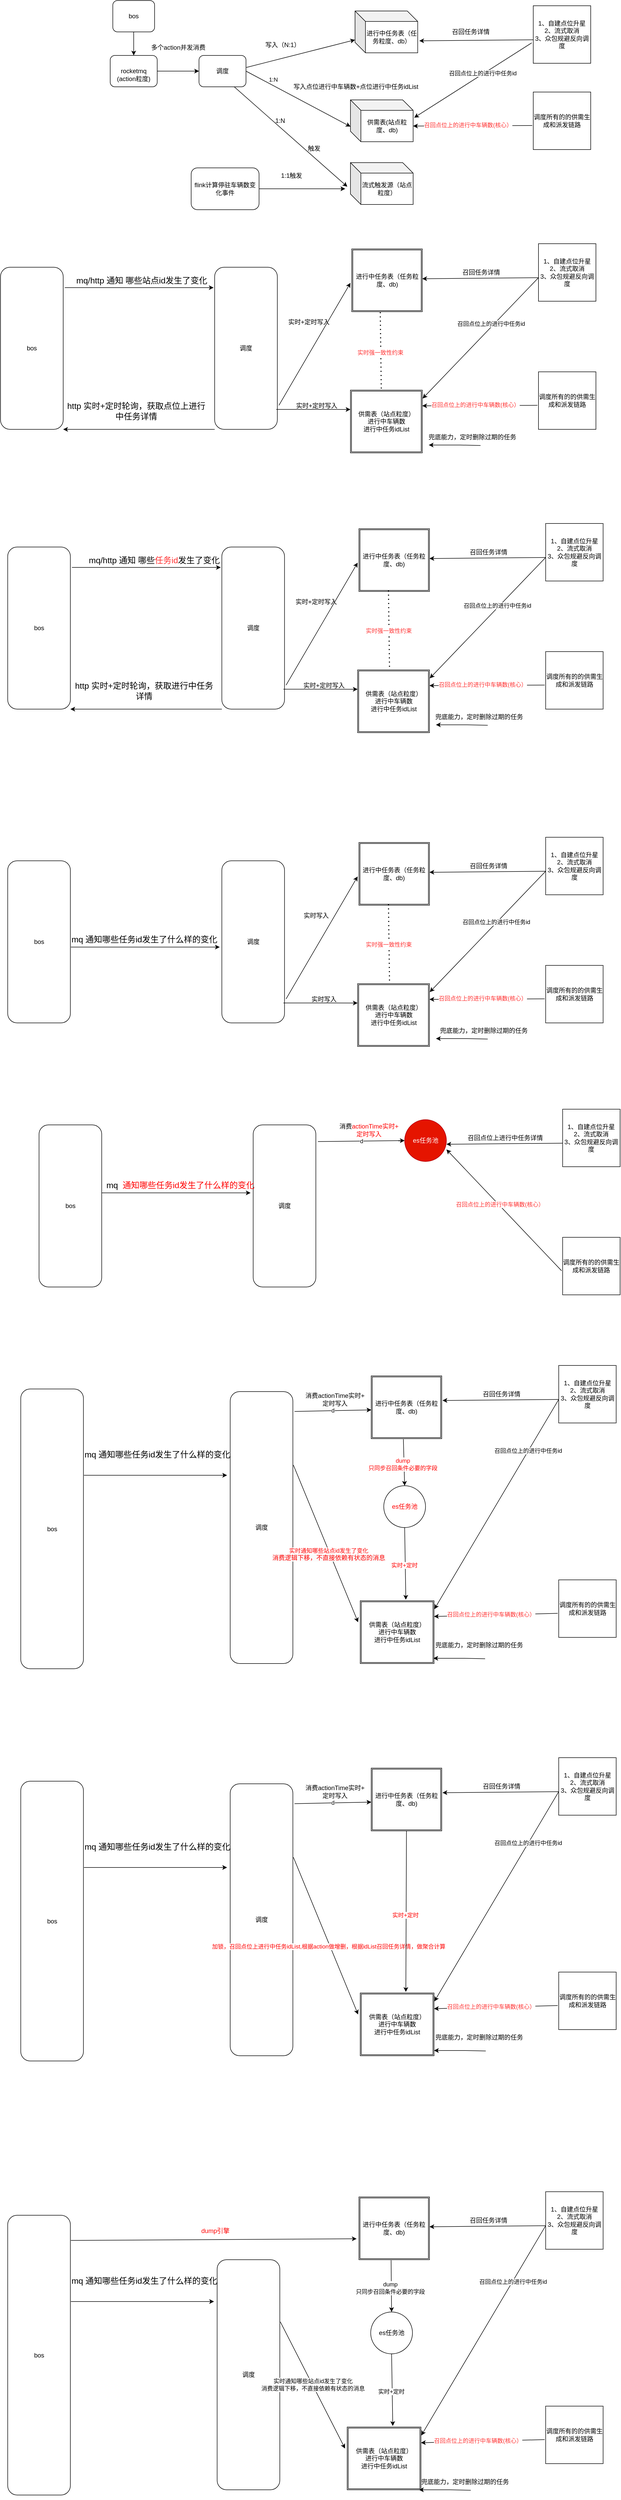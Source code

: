 <mxfile version="22.1.5" type="github">
  <diagram name="Page-1" id="kT9_dr_BF-10qV57XZLN">
    <mxGraphModel dx="2074" dy="1150" grid="1" gridSize="10" guides="1" tooltips="1" connect="1" arrows="1" fold="1" page="1" pageScale="1" pageWidth="850" pageHeight="1100" math="0" shadow="0">
      <root>
        <mxCell id="0" />
        <mxCell id="1" parent="0" />
        <mxCell id="4MUZql2UYZA6WcCp4JFE-1" value="bos" style="rounded=1;whiteSpace=wrap;html=1;" parent="1" vertex="1">
          <mxGeometry x="245" width="80" height="60" as="geometry" />
        </mxCell>
        <mxCell id="4MUZql2UYZA6WcCp4JFE-3" value="&lt;br&gt;rocketmq&lt;br&gt;(action粒度)" style="rounded=1;whiteSpace=wrap;html=1;" parent="1" vertex="1">
          <mxGeometry x="240" y="105" width="90" height="60" as="geometry" />
        </mxCell>
        <mxCell id="4MUZql2UYZA6WcCp4JFE-4" value="调度" style="rounded=1;whiteSpace=wrap;html=1;" parent="1" vertex="1">
          <mxGeometry x="410" y="105" width="90" height="60" as="geometry" />
        </mxCell>
        <mxCell id="4MUZql2UYZA6WcCp4JFE-6" value="进行中任务表（任务粒度、db）" style="shape=cube;whiteSpace=wrap;html=1;boundedLbl=1;backgroundOutline=1;darkOpacity=0.05;darkOpacity2=0.1;" parent="1" vertex="1">
          <mxGeometry x="708.75" y="20" width="120" height="80" as="geometry" />
        </mxCell>
        <mxCell id="4MUZql2UYZA6WcCp4JFE-7" value="供需表(站点粒度、db)" style="shape=cube;whiteSpace=wrap;html=1;boundedLbl=1;backgroundOutline=1;darkOpacity=0.05;darkOpacity2=0.1;" parent="1" vertex="1">
          <mxGeometry x="700" y="190" width="120" height="80" as="geometry" />
        </mxCell>
        <mxCell id="4MUZql2UYZA6WcCp4JFE-9" value="" style="endArrow=classic;html=1;rounded=0;exitX=1.008;exitY=0.383;exitDx=0;exitDy=0;exitPerimeter=0;" parent="1" source="4MUZql2UYZA6WcCp4JFE-4" target="4MUZql2UYZA6WcCp4JFE-6" edge="1">
          <mxGeometry width="50" height="50" relative="1" as="geometry">
            <mxPoint x="490" y="340" as="sourcePoint" />
            <mxPoint x="540" y="290" as="targetPoint" />
          </mxGeometry>
        </mxCell>
        <mxCell id="4MUZql2UYZA6WcCp4JFE-10" value="" style="endArrow=classic;html=1;rounded=0;exitX=1;exitY=0.5;exitDx=0;exitDy=0;entryX=0;entryY=0.638;entryDx=0;entryDy=0;entryPerimeter=0;" parent="1" source="4MUZql2UYZA6WcCp4JFE-4" target="4MUZql2UYZA6WcCp4JFE-7" edge="1">
          <mxGeometry width="50" height="50" relative="1" as="geometry">
            <mxPoint x="490" y="340" as="sourcePoint" />
            <mxPoint x="540" y="290" as="targetPoint" />
          </mxGeometry>
        </mxCell>
        <mxCell id="4MUZql2UYZA6WcCp4JFE-25" value="1:N" style="edgeLabel;html=1;align=center;verticalAlign=middle;resizable=0;points=[];" parent="4MUZql2UYZA6WcCp4JFE-10" vertex="1" connectable="0">
          <mxGeometry x="-0.644" y="4" relative="1" as="geometry">
            <mxPoint x="14" as="offset" />
          </mxGeometry>
        </mxCell>
        <mxCell id="4MUZql2UYZA6WcCp4JFE-11" value="写入（N:1）" style="text;html=1;align=center;verticalAlign=middle;resizable=0;points=[];autosize=1;strokeColor=none;fillColor=none;" parent="1" vertex="1">
          <mxGeometry x="525" y="70" width="90" height="30" as="geometry" />
        </mxCell>
        <mxCell id="4MUZql2UYZA6WcCp4JFE-12" value="写入点位进行中车辆数+点位进行中任务idList" style="text;html=1;align=center;verticalAlign=middle;resizable=0;points=[];autosize=1;strokeColor=none;fillColor=none;" parent="1" vertex="1">
          <mxGeometry x="580" y="150" width="260" height="30" as="geometry" />
        </mxCell>
        <mxCell id="4MUZql2UYZA6WcCp4JFE-14" value="" style="endArrow=classic;html=1;rounded=0;exitX=1;exitY=0.5;exitDx=0;exitDy=0;entryX=0;entryY=0.5;entryDx=0;entryDy=0;" parent="1" source="4MUZql2UYZA6WcCp4JFE-3" target="4MUZql2UYZA6WcCp4JFE-4" edge="1">
          <mxGeometry width="50" height="50" relative="1" as="geometry">
            <mxPoint x="340" y="130" as="sourcePoint" />
            <mxPoint x="290" y="130" as="targetPoint" />
          </mxGeometry>
        </mxCell>
        <mxCell id="4MUZql2UYZA6WcCp4JFE-18" value="流式触发源（站点粒度）" style="shape=cube;whiteSpace=wrap;html=1;boundedLbl=1;backgroundOutline=1;darkOpacity=0.05;darkOpacity2=0.1;" parent="1" vertex="1">
          <mxGeometry x="700" y="310" width="120" height="80" as="geometry" />
        </mxCell>
        <mxCell id="4MUZql2UYZA6WcCp4JFE-19" value="" style="endArrow=classic;html=1;rounded=0;entryX=-0.05;entryY=0.575;entryDx=0;entryDy=0;entryPerimeter=0;exitX=0.75;exitY=1;exitDx=0;exitDy=0;" parent="1" source="4MUZql2UYZA6WcCp4JFE-4" target="4MUZql2UYZA6WcCp4JFE-18" edge="1">
          <mxGeometry width="50" height="50" relative="1" as="geometry">
            <mxPoint x="410" y="170" as="sourcePoint" />
            <mxPoint x="690" y="350" as="targetPoint" />
            <Array as="points" />
          </mxGeometry>
        </mxCell>
        <mxCell id="4MUZql2UYZA6WcCp4JFE-20" value="触发" style="text;html=1;align=center;verticalAlign=middle;resizable=0;points=[];autosize=1;strokeColor=none;fillColor=none;" parent="1" vertex="1">
          <mxGeometry x="605" y="268" width="50" height="30" as="geometry" />
        </mxCell>
        <mxCell id="4MUZql2UYZA6WcCp4JFE-21" value="" style="endArrow=classic;html=1;rounded=0;exitX=1;exitY=0.5;exitDx=0;exitDy=0;" parent="1" source="4MUZql2UYZA6WcCp4JFE-22" edge="1">
          <mxGeometry width="50" height="50" relative="1" as="geometry">
            <mxPoint x="520" y="410" as="sourcePoint" />
            <mxPoint x="690" y="360" as="targetPoint" />
          </mxGeometry>
        </mxCell>
        <mxCell id="4MUZql2UYZA6WcCp4JFE-22" value="flink计算停驻车辆数变化事件" style="rounded=1;whiteSpace=wrap;html=1;" parent="1" vertex="1">
          <mxGeometry x="395" y="320" width="130" height="80" as="geometry" />
        </mxCell>
        <mxCell id="4MUZql2UYZA6WcCp4JFE-23" value="触发" style="text;html=1;align=center;verticalAlign=middle;resizable=0;points=[];autosize=1;strokeColor=none;fillColor=none;" parent="1" vertex="1">
          <mxGeometry x="570" y="320" width="50" height="30" as="geometry" />
        </mxCell>
        <mxCell id="4MUZql2UYZA6WcCp4JFE-26" value="1:N" style="text;html=1;align=center;verticalAlign=middle;resizable=0;points=[];autosize=1;strokeColor=none;fillColor=none;" parent="1" vertex="1">
          <mxGeometry x="545" y="215" width="40" height="30" as="geometry" />
        </mxCell>
        <mxCell id="4MUZql2UYZA6WcCp4JFE-27" value="1:1" style="text;html=1;align=center;verticalAlign=middle;resizable=0;points=[];autosize=1;strokeColor=none;fillColor=none;" parent="1" vertex="1">
          <mxGeometry x="555" y="320" width="40" height="30" as="geometry" />
        </mxCell>
        <mxCell id="4MUZql2UYZA6WcCp4JFE-28" value="多个action并发消费" style="text;html=1;align=center;verticalAlign=middle;resizable=0;points=[];autosize=1;strokeColor=none;fillColor=none;" parent="1" vertex="1">
          <mxGeometry x="305" y="75" width="130" height="30" as="geometry" />
        </mxCell>
        <mxCell id="X4xyX6ZAneE_ti3FvR2u-1" value="bos" style="rounded=1;whiteSpace=wrap;html=1;" parent="1" vertex="1">
          <mxGeometry x="30" y="510" width="120" height="310" as="geometry" />
        </mxCell>
        <mxCell id="X4xyX6ZAneE_ti3FvR2u-2" value="调度" style="rounded=1;whiteSpace=wrap;html=1;" parent="1" vertex="1">
          <mxGeometry x="440" y="510" width="120" height="310" as="geometry" />
        </mxCell>
        <mxCell id="X4xyX6ZAneE_ti3FvR2u-3" value="" style="endArrow=classic;html=1;rounded=0;exitX=1.025;exitY=0.126;exitDx=0;exitDy=0;exitPerimeter=0;entryX=-0.017;entryY=0.126;entryDx=0;entryDy=0;entryPerimeter=0;" parent="1" source="X4xyX6ZAneE_ti3FvR2u-1" target="X4xyX6ZAneE_ti3FvR2u-2" edge="1">
          <mxGeometry width="50" height="50" relative="1" as="geometry">
            <mxPoint x="180" y="549" as="sourcePoint" />
            <mxPoint x="440" y="549" as="targetPoint" />
          </mxGeometry>
        </mxCell>
        <mxCell id="X4xyX6ZAneE_ti3FvR2u-4" value="mq/http 通知 哪些站点id发生了变化" style="text;html=1;align=center;verticalAlign=middle;resizable=0;points=[];autosize=1;strokeColor=none;fillColor=none;fontSize=16;" parent="1" vertex="1">
          <mxGeometry x="165" y="520" width="270" height="30" as="geometry" />
        </mxCell>
        <mxCell id="X4xyX6ZAneE_ti3FvR2u-5" value="" style="endArrow=classic;html=1;rounded=0;entryX=1;entryY=1;entryDx=0;entryDy=0;exitX=0;exitY=1;exitDx=0;exitDy=0;" parent="1" source="X4xyX6ZAneE_ti3FvR2u-2" target="X4xyX6ZAneE_ti3FvR2u-1" edge="1">
          <mxGeometry width="50" height="50" relative="1" as="geometry">
            <mxPoint x="370" y="660" as="sourcePoint" />
            <mxPoint x="290" y="660" as="targetPoint" />
          </mxGeometry>
        </mxCell>
        <mxCell id="X4xyX6ZAneE_ti3FvR2u-6" value="http 实时+定时轮询，获取点位上进行中任务详情" style="text;html=1;strokeColor=none;fillColor=none;align=center;verticalAlign=middle;whiteSpace=wrap;rounded=0;fontSize=16;" parent="1" vertex="1">
          <mxGeometry x="150" y="770" width="280" height="30" as="geometry" />
        </mxCell>
        <mxCell id="X4xyX6ZAneE_ti3FvR2u-8" value="" style="endArrow=classic;html=1;rounded=0;exitX=1.025;exitY=0.852;exitDx=0;exitDy=0;exitPerimeter=0;" parent="1" source="X4xyX6ZAneE_ti3FvR2u-2" edge="1">
          <mxGeometry width="50" height="50" relative="1" as="geometry">
            <mxPoint x="560" y="551.5" as="sourcePoint" />
            <mxPoint x="700" y="540" as="targetPoint" />
            <Array as="points" />
          </mxGeometry>
        </mxCell>
        <mxCell id="X4xyX6ZAneE_ti3FvR2u-19" value="供需表（站点粒度）&lt;br&gt;进行中车辆数&lt;br&gt;进行中任务idList" style="shape=ext;double=1;rounded=0;whiteSpace=wrap;html=1;" parent="1" vertex="1">
          <mxGeometry x="700" y="745" width="137.5" height="120" as="geometry" />
        </mxCell>
        <mxCell id="X4xyX6ZAneE_ti3FvR2u-21" value="" style="endArrow=classic;html=1;rounded=0;exitX=0.983;exitY=0.877;exitDx=0;exitDy=0;exitPerimeter=0;entryX=0;entryY=0.308;entryDx=0;entryDy=0;entryPerimeter=0;" parent="1" source="X4xyX6ZAneE_ti3FvR2u-2" target="X4xyX6ZAneE_ti3FvR2u-19" edge="1">
          <mxGeometry width="50" height="50" relative="1" as="geometry">
            <mxPoint x="450" y="680" as="sourcePoint" />
            <mxPoint x="670" y="740" as="targetPoint" />
          </mxGeometry>
        </mxCell>
        <mxCell id="X4xyX6ZAneE_ti3FvR2u-22" value="实时+定时写入" style="text;html=1;align=center;verticalAlign=middle;resizable=0;points=[];autosize=1;strokeColor=none;fillColor=none;" parent="1" vertex="1">
          <mxGeometry x="585" y="760" width="100" height="30" as="geometry" />
        </mxCell>
        <mxCell id="X4xyX6ZAneE_ti3FvR2u-24" value="实时+定时写入" style="text;html=1;align=center;verticalAlign=middle;resizable=0;points=[];autosize=1;strokeColor=none;fillColor=none;" parent="1" vertex="1">
          <mxGeometry x="570" y="600" width="100" height="30" as="geometry" />
        </mxCell>
        <mxCell id="X4xyX6ZAneE_ti3FvR2u-25" value="bos" style="rounded=1;whiteSpace=wrap;html=1;" parent="1" vertex="1">
          <mxGeometry x="103.75" y="2150" width="120" height="310" as="geometry" />
        </mxCell>
        <mxCell id="X4xyX6ZAneE_ti3FvR2u-26" value="调度" style="rounded=1;whiteSpace=wrap;html=1;" parent="1" vertex="1">
          <mxGeometry x="513.75" y="2150" width="120" height="310" as="geometry" />
        </mxCell>
        <mxCell id="X4xyX6ZAneE_ti3FvR2u-27" value="" style="endArrow=classic;html=1;rounded=0;exitX=1.025;exitY=0.126;exitDx=0;exitDy=0;exitPerimeter=0;entryX=-0.017;entryY=0.126;entryDx=0;entryDy=0;entryPerimeter=0;" parent="1" edge="1">
          <mxGeometry width="50" height="50" relative="1" as="geometry">
            <mxPoint x="223.79" y="2280" as="sourcePoint" />
            <mxPoint x="508.75" y="2280" as="targetPoint" />
          </mxGeometry>
        </mxCell>
        <mxCell id="X4xyX6ZAneE_ti3FvR2u-28" value="mq&amp;nbsp; &lt;font color=&quot;#ff0000&quot;&gt;通知哪些任务id发生了什么样的变化&lt;/font&gt;" style="text;html=1;align=center;verticalAlign=middle;resizable=0;points=[];autosize=1;strokeColor=none;fillColor=none;fontSize=16;" parent="1" vertex="1">
          <mxGeometry x="218.75" y="2250" width="310" height="30" as="geometry" />
        </mxCell>
        <mxCell id="X4xyX6ZAneE_ti3FvR2u-31" value="es任务池" style="ellipse;whiteSpace=wrap;html=1;aspect=fixed;fillColor=#e51400;fontColor=#ffffff;strokeColor=#B20000;" parent="1" vertex="1">
          <mxGeometry x="803.75" y="2140" width="80" height="80" as="geometry" />
        </mxCell>
        <mxCell id="X4xyX6ZAneE_ti3FvR2u-32" value="d" style="endArrow=classic;html=1;rounded=0;exitX=1.033;exitY=0.103;exitDx=0;exitDy=0;exitPerimeter=0;entryX=0;entryY=0.5;entryDx=0;entryDy=0;" parent="1" source="X4xyX6ZAneE_ti3FvR2u-26" target="X4xyX6ZAneE_ti3FvR2u-31" edge="1">
          <mxGeometry width="50" height="50" relative="1" as="geometry">
            <mxPoint x="633.75" y="2191.5" as="sourcePoint" />
            <mxPoint x="793.75" y="2188" as="targetPoint" />
            <Array as="points" />
          </mxGeometry>
        </mxCell>
        <mxCell id="X4xyX6ZAneE_ti3FvR2u-37" value="消费&lt;font color=&quot;#ff0000&quot;&gt;actionTime实时+&lt;br&gt;定时写入&lt;/font&gt;" style="text;html=1;align=center;verticalAlign=middle;resizable=0;points=[];autosize=1;strokeColor=none;fillColor=none;" parent="1" vertex="1">
          <mxGeometry x="665" y="2140" width="140" height="40" as="geometry" />
        </mxCell>
        <mxCell id="X4xyX6ZAneE_ti3FvR2u-39" value="" style="endArrow=classic;html=1;rounded=0;entryX=1.005;entryY=0.451;entryDx=0;entryDy=0;entryPerimeter=0;" parent="1" edge="1">
          <mxGeometry width="50" height="50" relative="1" as="geometry">
            <mxPoint x="949.05" y="850.88" as="sourcePoint" />
            <mxPoint x="850.0" y="850.0" as="targetPoint" />
            <Array as="points">
              <mxPoint x="910" y="850" />
            </Array>
          </mxGeometry>
        </mxCell>
        <mxCell id="X4xyX6ZAneE_ti3FvR2u-40" value="兜底能力，定时删除过期的任务" style="text;html=1;align=center;verticalAlign=middle;resizable=0;points=[];autosize=1;strokeColor=none;fillColor=none;" parent="1" vertex="1">
          <mxGeometry x="837.5" y="820" width="190" height="30" as="geometry" />
        </mxCell>
        <mxCell id="lSSjZ6uWFVWfRWVECBId-1" value="" style="endArrow=classic;html=1;rounded=0;entryX=1.017;entryY=0.425;entryDx=0;entryDy=0;entryPerimeter=0;exitX=-0.027;exitY=0.645;exitDx=0;exitDy=0;exitPerimeter=0;" parent="1" source="lSSjZ6uWFVWfRWVECBId-7" target="4MUZql2UYZA6WcCp4JFE-7" edge="1">
          <mxGeometry width="50" height="50" relative="1" as="geometry">
            <mxPoint x="970" y="240" as="sourcePoint" />
            <mxPoint x="980" y="208" as="targetPoint" />
          </mxGeometry>
        </mxCell>
        <mxCell id="lSSjZ6uWFVWfRWVECBId-189" value="召回点位上的进行中任务id" style="edgeLabel;html=1;align=center;verticalAlign=middle;resizable=0;points=[];" parent="lSSjZ6uWFVWfRWVECBId-1" vertex="1" connectable="0">
          <mxGeometry x="-0.175" y="-2" relative="1" as="geometry">
            <mxPoint as="offset" />
          </mxGeometry>
        </mxCell>
        <mxCell id="lSSjZ6uWFVWfRWVECBId-2" value="" style="endArrow=classic;html=1;rounded=0;entryX=1.025;entryY=0.713;entryDx=0;entryDy=0;entryPerimeter=0;exitX=0.018;exitY=0.591;exitDx=0;exitDy=0;exitPerimeter=0;" parent="1" source="lSSjZ6uWFVWfRWVECBId-7" target="4MUZql2UYZA6WcCp4JFE-6" edge="1">
          <mxGeometry width="50" height="50" relative="1" as="geometry">
            <mxPoint x="990" y="80" as="sourcePoint" />
            <mxPoint x="950" y="80" as="targetPoint" />
          </mxGeometry>
        </mxCell>
        <mxCell id="lSSjZ6uWFVWfRWVECBId-7" value="1、自建点位升星&lt;br&gt;2、流式取消&lt;br&gt;3、众包规避反向调度" style="whiteSpace=wrap;html=1;aspect=fixed;" parent="1" vertex="1">
          <mxGeometry x="1050" y="10" width="110" height="110" as="geometry" />
        </mxCell>
        <mxCell id="lSSjZ6uWFVWfRWVECBId-9" value="召回任务详情" style="text;html=1;align=center;verticalAlign=middle;resizable=0;points=[];autosize=1;strokeColor=none;fillColor=none;" parent="1" vertex="1">
          <mxGeometry x="880" y="45" width="100" height="30" as="geometry" />
        </mxCell>
        <mxCell id="lSSjZ6uWFVWfRWVECBId-12" value="调度所有的的供需生成和派发链路" style="whiteSpace=wrap;html=1;aspect=fixed;" parent="1" vertex="1">
          <mxGeometry x="1050" y="175" width="110" height="110" as="geometry" />
        </mxCell>
        <mxCell id="lSSjZ6uWFVWfRWVECBId-13" value="" style="endArrow=classic;html=1;rounded=0;entryX=0;entryY=0;entryDx=120;entryDy=50;entryPerimeter=0;exitX=-0.018;exitY=0.582;exitDx=0;exitDy=0;exitPerimeter=0;" parent="1" source="lSSjZ6uWFVWfRWVECBId-12" target="4MUZql2UYZA6WcCp4JFE-7" edge="1">
          <mxGeometry width="50" height="50" relative="1" as="geometry">
            <mxPoint x="930" y="285" as="sourcePoint" />
            <mxPoint x="980" y="235" as="targetPoint" />
          </mxGeometry>
        </mxCell>
        <mxCell id="lSSjZ6uWFVWfRWVECBId-14" value="&lt;font color=&quot;#ff3333&quot;&gt;召回点位上的进行中车辆数(核心）&lt;/font&gt;" style="edgeLabel;html=1;align=center;verticalAlign=middle;resizable=0;points=[];" parent="lSSjZ6uWFVWfRWVECBId-13" vertex="1" connectable="0">
          <mxGeometry x="0.084" y="-2" relative="1" as="geometry">
            <mxPoint as="offset" />
          </mxGeometry>
        </mxCell>
        <mxCell id="lSSjZ6uWFVWfRWVECBId-18" value="" style="endArrow=classic;html=1;rounded=0;entryX=0.5;entryY=0;entryDx=0;entryDy=0;exitX=0.5;exitY=1;exitDx=0;exitDy=0;" parent="1" source="4MUZql2UYZA6WcCp4JFE-1" target="4MUZql2UYZA6WcCp4JFE-3" edge="1">
          <mxGeometry width="50" height="50" relative="1" as="geometry">
            <mxPoint x="165" y="110" as="sourcePoint" />
            <mxPoint x="215" y="60" as="targetPoint" />
          </mxGeometry>
        </mxCell>
        <mxCell id="lSSjZ6uWFVWfRWVECBId-35" value="进行中任务表（任务粒度、db)" style="shape=ext;double=1;rounded=0;whiteSpace=wrap;html=1;" parent="1" vertex="1">
          <mxGeometry x="702.5" y="475" width="135" height="120" as="geometry" />
        </mxCell>
        <mxCell id="lSSjZ6uWFVWfRWVECBId-36" value="" style="endArrow=classic;html=1;rounded=0;entryX=1.005;entryY=0.133;entryDx=0;entryDy=0;entryPerimeter=0;exitX=0;exitY=0.591;exitDx=0;exitDy=0;exitPerimeter=0;" parent="1" source="lSSjZ6uWFVWfRWVECBId-44" target="X4xyX6ZAneE_ti3FvR2u-19" edge="1">
          <mxGeometry width="50" height="50" relative="1" as="geometry">
            <mxPoint x="1067" y="611" as="sourcePoint" />
            <mxPoint x="842" y="754" as="targetPoint" />
          </mxGeometry>
        </mxCell>
        <mxCell id="lSSjZ6uWFVWfRWVECBId-188" value="召回点位上的进行中任务id" style="edgeLabel;html=1;align=center;verticalAlign=middle;resizable=0;points=[];" parent="lSSjZ6uWFVWfRWVECBId-36" vertex="1" connectable="0">
          <mxGeometry x="-0.216" y="-4" relative="1" as="geometry">
            <mxPoint x="-1" as="offset" />
          </mxGeometry>
        </mxCell>
        <mxCell id="lSSjZ6uWFVWfRWVECBId-38" value="召回任务详情" style="text;html=1;align=center;verticalAlign=middle;resizable=0;points=[];autosize=1;strokeColor=none;fillColor=none;" parent="1" vertex="1">
          <mxGeometry x="900" y="505" width="100" height="30" as="geometry" />
        </mxCell>
        <mxCell id="lSSjZ6uWFVWfRWVECBId-39" value="调度所有的的供需生成和派发链路" style="whiteSpace=wrap;html=1;aspect=fixed;" parent="1" vertex="1">
          <mxGeometry x="1060" y="710" width="110" height="110" as="geometry" />
        </mxCell>
        <mxCell id="lSSjZ6uWFVWfRWVECBId-40" value="" style="endArrow=classic;html=1;rounded=0;entryX=1;entryY=0.25;entryDx=0;entryDy=0;exitX=-0.018;exitY=0.582;exitDx=0;exitDy=0;exitPerimeter=0;" parent="1" source="lSSjZ6uWFVWfRWVECBId-39" target="X4xyX6ZAneE_ti3FvR2u-19" edge="1">
          <mxGeometry width="50" height="50" relative="1" as="geometry">
            <mxPoint x="950" y="815" as="sourcePoint" />
            <mxPoint x="840" y="770" as="targetPoint" />
          </mxGeometry>
        </mxCell>
        <mxCell id="lSSjZ6uWFVWfRWVECBId-41" value="&lt;font color=&quot;#ff3333&quot;&gt;召回点位上的进行中车辆数(核心）&lt;/font&gt;" style="edgeLabel;html=1;align=center;verticalAlign=middle;resizable=0;points=[];" parent="lSSjZ6uWFVWfRWVECBId-40" vertex="1" connectable="0">
          <mxGeometry x="0.084" y="-2" relative="1" as="geometry">
            <mxPoint as="offset" />
          </mxGeometry>
        </mxCell>
        <mxCell id="lSSjZ6uWFVWfRWVECBId-43" value="" style="endArrow=classic;html=1;rounded=0;entryX=1.025;entryY=0.713;entryDx=0;entryDy=0;entryPerimeter=0;exitX=0.018;exitY=0.591;exitDx=0;exitDy=0;exitPerimeter=0;" parent="1" source="lSSjZ6uWFVWfRWVECBId-44" edge="1">
          <mxGeometry width="50" height="50" relative="1" as="geometry">
            <mxPoint x="1014.5" y="535" as="sourcePoint" />
            <mxPoint x="837.5" y="532" as="targetPoint" />
          </mxGeometry>
        </mxCell>
        <mxCell id="lSSjZ6uWFVWfRWVECBId-44" value="1、自建点位升星&lt;br&gt;2、流式取消&lt;br&gt;3、众包规避反向调度" style="whiteSpace=wrap;html=1;aspect=fixed;" parent="1" vertex="1">
          <mxGeometry x="1060" y="465" width="110" height="110" as="geometry" />
        </mxCell>
        <mxCell id="lSSjZ6uWFVWfRWVECBId-46" value="bos" style="rounded=1;whiteSpace=wrap;html=1;" parent="1" vertex="1">
          <mxGeometry x="43.75" y="1045" width="120" height="310" as="geometry" />
        </mxCell>
        <mxCell id="lSSjZ6uWFVWfRWVECBId-47" value="调度" style="rounded=1;whiteSpace=wrap;html=1;" parent="1" vertex="1">
          <mxGeometry x="453.75" y="1045" width="120" height="310" as="geometry" />
        </mxCell>
        <mxCell id="lSSjZ6uWFVWfRWVECBId-48" value="" style="endArrow=classic;html=1;rounded=0;exitX=1.025;exitY=0.126;exitDx=0;exitDy=0;exitPerimeter=0;entryX=-0.017;entryY=0.126;entryDx=0;entryDy=0;entryPerimeter=0;" parent="1" source="lSSjZ6uWFVWfRWVECBId-46" target="lSSjZ6uWFVWfRWVECBId-47" edge="1">
          <mxGeometry width="50" height="50" relative="1" as="geometry">
            <mxPoint x="193.75" y="1084" as="sourcePoint" />
            <mxPoint x="453.75" y="1084" as="targetPoint" />
          </mxGeometry>
        </mxCell>
        <mxCell id="lSSjZ6uWFVWfRWVECBId-49" value="mq/http 通知 哪些&lt;font color=&quot;#ff3333&quot;&gt;任务id&lt;/font&gt;发生了变化" style="text;html=1;align=center;verticalAlign=middle;resizable=0;points=[];autosize=1;strokeColor=none;fillColor=none;fontSize=16;" parent="1" vertex="1">
          <mxGeometry x="188.75" y="1055" width="270" height="30" as="geometry" />
        </mxCell>
        <mxCell id="lSSjZ6uWFVWfRWVECBId-50" value="" style="endArrow=classic;html=1;rounded=0;entryX=1;entryY=1;entryDx=0;entryDy=0;exitX=0;exitY=1;exitDx=0;exitDy=0;" parent="1" source="lSSjZ6uWFVWfRWVECBId-47" target="lSSjZ6uWFVWfRWVECBId-46" edge="1">
          <mxGeometry width="50" height="50" relative="1" as="geometry">
            <mxPoint x="383.75" y="1195" as="sourcePoint" />
            <mxPoint x="303.75" y="1195" as="targetPoint" />
          </mxGeometry>
        </mxCell>
        <mxCell id="lSSjZ6uWFVWfRWVECBId-51" value="http 实时+定时轮询，获取进行中任务详情" style="text;html=1;strokeColor=none;fillColor=none;align=center;verticalAlign=middle;whiteSpace=wrap;rounded=0;fontSize=16;" parent="1" vertex="1">
          <mxGeometry x="164.75" y="1305" width="280" height="30" as="geometry" />
        </mxCell>
        <mxCell id="lSSjZ6uWFVWfRWVECBId-52" value="" style="endArrow=classic;html=1;rounded=0;exitX=1.025;exitY=0.852;exitDx=0;exitDy=0;exitPerimeter=0;" parent="1" source="lSSjZ6uWFVWfRWVECBId-47" edge="1">
          <mxGeometry width="50" height="50" relative="1" as="geometry">
            <mxPoint x="573.75" y="1086.5" as="sourcePoint" />
            <mxPoint x="713.75" y="1075" as="targetPoint" />
            <Array as="points" />
          </mxGeometry>
        </mxCell>
        <mxCell id="lSSjZ6uWFVWfRWVECBId-53" value="供需表（站点粒度）&lt;br&gt;进行中车辆数&lt;br&gt;进行中任务idList" style="shape=ext;double=1;rounded=0;whiteSpace=wrap;html=1;" parent="1" vertex="1">
          <mxGeometry x="713.75" y="1280" width="137.5" height="120" as="geometry" />
        </mxCell>
        <mxCell id="lSSjZ6uWFVWfRWVECBId-54" value="" style="endArrow=classic;html=1;rounded=0;exitX=0.983;exitY=0.877;exitDx=0;exitDy=0;exitPerimeter=0;entryX=0;entryY=0.308;entryDx=0;entryDy=0;entryPerimeter=0;" parent="1" source="lSSjZ6uWFVWfRWVECBId-47" target="lSSjZ6uWFVWfRWVECBId-53" edge="1">
          <mxGeometry width="50" height="50" relative="1" as="geometry">
            <mxPoint x="463.75" y="1215" as="sourcePoint" />
            <mxPoint x="683.75" y="1275" as="targetPoint" />
          </mxGeometry>
        </mxCell>
        <mxCell id="lSSjZ6uWFVWfRWVECBId-55" value="实时+定时写入" style="text;html=1;align=center;verticalAlign=middle;resizable=0;points=[];autosize=1;strokeColor=none;fillColor=none;" parent="1" vertex="1">
          <mxGeometry x="598.75" y="1295" width="100" height="30" as="geometry" />
        </mxCell>
        <mxCell id="lSSjZ6uWFVWfRWVECBId-56" value="实时+定时写入" style="text;html=1;align=center;verticalAlign=middle;resizable=0;points=[];autosize=1;strokeColor=none;fillColor=none;" parent="1" vertex="1">
          <mxGeometry x="583.75" y="1135" width="100" height="30" as="geometry" />
        </mxCell>
        <mxCell id="lSSjZ6uWFVWfRWVECBId-57" value="" style="endArrow=classic;html=1;rounded=0;entryX=1.005;entryY=0.451;entryDx=0;entryDy=0;entryPerimeter=0;" parent="1" edge="1">
          <mxGeometry width="50" height="50" relative="1" as="geometry">
            <mxPoint x="962.8" y="1385.88" as="sourcePoint" />
            <mxPoint x="863.75" y="1385" as="targetPoint" />
            <Array as="points">
              <mxPoint x="923.75" y="1385" />
            </Array>
          </mxGeometry>
        </mxCell>
        <mxCell id="lSSjZ6uWFVWfRWVECBId-58" value="兜底能力，定时删除过期的任务" style="text;html=1;align=center;verticalAlign=middle;resizable=0;points=[];autosize=1;strokeColor=none;fillColor=none;" parent="1" vertex="1">
          <mxGeometry x="851.25" y="1355" width="190" height="30" as="geometry" />
        </mxCell>
        <mxCell id="lSSjZ6uWFVWfRWVECBId-59" value="进行中任务表（任务粒度、db)" style="shape=ext;double=1;rounded=0;whiteSpace=wrap;html=1;" parent="1" vertex="1">
          <mxGeometry x="716.25" y="1010" width="135" height="120" as="geometry" />
        </mxCell>
        <mxCell id="lSSjZ6uWFVWfRWVECBId-60" value="" style="endArrow=classic;html=1;rounded=0;entryX=1.005;entryY=0.133;entryDx=0;entryDy=0;entryPerimeter=0;exitX=0;exitY=0.591;exitDx=0;exitDy=0;exitPerimeter=0;" parent="1" source="lSSjZ6uWFVWfRWVECBId-67" target="lSSjZ6uWFVWfRWVECBId-53" edge="1">
          <mxGeometry width="50" height="50" relative="1" as="geometry">
            <mxPoint x="1080.75" y="1146" as="sourcePoint" />
            <mxPoint x="855.75" y="1289" as="targetPoint" />
          </mxGeometry>
        </mxCell>
        <mxCell id="lSSjZ6uWFVWfRWVECBId-187" value="召回点位上的进行中任务id" style="edgeLabel;html=1;align=center;verticalAlign=middle;resizable=0;points=[];" parent="lSSjZ6uWFVWfRWVECBId-60" vertex="1" connectable="0">
          <mxGeometry x="-0.184" y="-3" relative="1" as="geometry">
            <mxPoint as="offset" />
          </mxGeometry>
        </mxCell>
        <mxCell id="lSSjZ6uWFVWfRWVECBId-62" value="召回任务详情" style="text;html=1;align=center;verticalAlign=middle;resizable=0;points=[];autosize=1;strokeColor=none;fillColor=none;" parent="1" vertex="1">
          <mxGeometry x="913.75" y="1040" width="100" height="30" as="geometry" />
        </mxCell>
        <mxCell id="lSSjZ6uWFVWfRWVECBId-63" value="调度所有的的供需生成和派发链路" style="whiteSpace=wrap;html=1;aspect=fixed;" parent="1" vertex="1">
          <mxGeometry x="1073.75" y="1245" width="110" height="110" as="geometry" />
        </mxCell>
        <mxCell id="lSSjZ6uWFVWfRWVECBId-64" value="" style="endArrow=classic;html=1;rounded=0;entryX=1;entryY=0.25;entryDx=0;entryDy=0;exitX=-0.018;exitY=0.582;exitDx=0;exitDy=0;exitPerimeter=0;" parent="1" source="lSSjZ6uWFVWfRWVECBId-63" target="lSSjZ6uWFVWfRWVECBId-53" edge="1">
          <mxGeometry width="50" height="50" relative="1" as="geometry">
            <mxPoint x="963.75" y="1350" as="sourcePoint" />
            <mxPoint x="853.75" y="1305" as="targetPoint" />
          </mxGeometry>
        </mxCell>
        <mxCell id="lSSjZ6uWFVWfRWVECBId-65" value="&lt;font color=&quot;#ff3333&quot;&gt;召回点位上的进行中车辆数(核心）&lt;/font&gt;" style="edgeLabel;html=1;align=center;verticalAlign=middle;resizable=0;points=[];" parent="lSSjZ6uWFVWfRWVECBId-64" vertex="1" connectable="0">
          <mxGeometry x="0.084" y="-2" relative="1" as="geometry">
            <mxPoint as="offset" />
          </mxGeometry>
        </mxCell>
        <mxCell id="lSSjZ6uWFVWfRWVECBId-66" value="" style="endArrow=classic;html=1;rounded=0;entryX=1.025;entryY=0.713;entryDx=0;entryDy=0;entryPerimeter=0;exitX=0.018;exitY=0.591;exitDx=0;exitDy=0;exitPerimeter=0;" parent="1" source="lSSjZ6uWFVWfRWVECBId-67" edge="1">
          <mxGeometry width="50" height="50" relative="1" as="geometry">
            <mxPoint x="1028.25" y="1070" as="sourcePoint" />
            <mxPoint x="851.25" y="1067" as="targetPoint" />
          </mxGeometry>
        </mxCell>
        <mxCell id="lSSjZ6uWFVWfRWVECBId-67" value="1、自建点位升星&lt;br&gt;2、流式取消&lt;br&gt;3、众包规避反向调度" style="whiteSpace=wrap;html=1;aspect=fixed;" parent="1" vertex="1">
          <mxGeometry x="1073.75" y="1000" width="110" height="110" as="geometry" />
        </mxCell>
        <mxCell id="lSSjZ6uWFVWfRWVECBId-69" value="" style="endArrow=none;dashed=1;html=1;dashPattern=1 3;strokeWidth=2;rounded=0;exitX=0.429;exitY=-0.025;exitDx=0;exitDy=0;exitPerimeter=0;entryX=0.404;entryY=0.992;entryDx=0;entryDy=0;entryPerimeter=0;" parent="1" source="X4xyX6ZAneE_ti3FvR2u-19" target="lSSjZ6uWFVWfRWVECBId-35" edge="1">
          <mxGeometry width="50" height="50" relative="1" as="geometry">
            <mxPoint x="820" y="590" as="sourcePoint" />
            <mxPoint x="870" y="540" as="targetPoint" />
          </mxGeometry>
        </mxCell>
        <mxCell id="lSSjZ6uWFVWfRWVECBId-70" value="&lt;font color=&quot;#ff3333&quot;&gt;实时强一致性约束&lt;/font&gt;" style="edgeLabel;html=1;align=center;verticalAlign=middle;resizable=0;points=[];" parent="lSSjZ6uWFVWfRWVECBId-69" vertex="1" connectable="0">
          <mxGeometry x="-0.067" y="1" relative="1" as="geometry">
            <mxPoint as="offset" />
          </mxGeometry>
        </mxCell>
        <mxCell id="lSSjZ6uWFVWfRWVECBId-71" value="" style="endArrow=none;dashed=1;html=1;dashPattern=1 3;strokeWidth=2;rounded=0;exitX=0.429;exitY=-0.025;exitDx=0;exitDy=0;exitPerimeter=0;entryX=0.404;entryY=0.992;entryDx=0;entryDy=0;entryPerimeter=0;" parent="1" edge="1">
          <mxGeometry width="50" height="50" relative="1" as="geometry">
            <mxPoint x="774.75" y="1274" as="sourcePoint" />
            <mxPoint x="772.75" y="1126" as="targetPoint" />
          </mxGeometry>
        </mxCell>
        <mxCell id="lSSjZ6uWFVWfRWVECBId-72" value="&lt;font color=&quot;#ff3333&quot;&gt;实时强一致性约束&lt;/font&gt;" style="edgeLabel;html=1;align=center;verticalAlign=middle;resizable=0;points=[];" parent="lSSjZ6uWFVWfRWVECBId-71" vertex="1" connectable="0">
          <mxGeometry x="-0.067" y="1" relative="1" as="geometry">
            <mxPoint as="offset" />
          </mxGeometry>
        </mxCell>
        <mxCell id="lSSjZ6uWFVWfRWVECBId-73" value="bos" style="rounded=1;whiteSpace=wrap;html=1;" parent="1" vertex="1">
          <mxGeometry x="43.75" y="1645" width="120" height="310" as="geometry" />
        </mxCell>
        <mxCell id="lSSjZ6uWFVWfRWVECBId-74" value="调度" style="rounded=1;whiteSpace=wrap;html=1;" parent="1" vertex="1">
          <mxGeometry x="453.75" y="1645" width="120" height="310" as="geometry" />
        </mxCell>
        <mxCell id="lSSjZ6uWFVWfRWVECBId-75" value="" style="endArrow=classic;html=1;rounded=0;exitX=1.025;exitY=0.126;exitDx=0;exitDy=0;exitPerimeter=0;entryX=-0.017;entryY=0.126;entryDx=0;entryDy=0;entryPerimeter=0;" parent="1" edge="1">
          <mxGeometry width="50" height="50" relative="1" as="geometry">
            <mxPoint x="164.75" y="1810" as="sourcePoint" />
            <mxPoint x="449.71" y="1810" as="targetPoint" />
          </mxGeometry>
        </mxCell>
        <mxCell id="lSSjZ6uWFVWfRWVECBId-76" value="mq 通知哪些任务id发生了什么样的变化" style="text;html=1;align=center;verticalAlign=middle;resizable=0;points=[];autosize=1;strokeColor=none;fillColor=none;fontSize=16;" parent="1" vertex="1">
          <mxGeometry x="154.75" y="1780" width="300" height="30" as="geometry" />
        </mxCell>
        <mxCell id="lSSjZ6uWFVWfRWVECBId-79" value="" style="endArrow=classic;html=1;rounded=0;exitX=1.025;exitY=0.852;exitDx=0;exitDy=0;exitPerimeter=0;" parent="1" source="lSSjZ6uWFVWfRWVECBId-74" edge="1">
          <mxGeometry width="50" height="50" relative="1" as="geometry">
            <mxPoint x="573.75" y="1686.5" as="sourcePoint" />
            <mxPoint x="713.75" y="1675" as="targetPoint" />
            <Array as="points" />
          </mxGeometry>
        </mxCell>
        <mxCell id="lSSjZ6uWFVWfRWVECBId-80" value="供需表（站点粒度）&lt;br&gt;进行中车辆数&lt;br&gt;进行中任务idList" style="shape=ext;double=1;rounded=0;whiteSpace=wrap;html=1;" parent="1" vertex="1">
          <mxGeometry x="713.75" y="1880" width="137.5" height="120" as="geometry" />
        </mxCell>
        <mxCell id="lSSjZ6uWFVWfRWVECBId-81" value="" style="endArrow=classic;html=1;rounded=0;exitX=0.983;exitY=0.877;exitDx=0;exitDy=0;exitPerimeter=0;entryX=0;entryY=0.308;entryDx=0;entryDy=0;entryPerimeter=0;" parent="1" source="lSSjZ6uWFVWfRWVECBId-74" target="lSSjZ6uWFVWfRWVECBId-80" edge="1">
          <mxGeometry width="50" height="50" relative="1" as="geometry">
            <mxPoint x="463.75" y="1815" as="sourcePoint" />
            <mxPoint x="683.75" y="1875" as="targetPoint" />
          </mxGeometry>
        </mxCell>
        <mxCell id="lSSjZ6uWFVWfRWVECBId-82" value="实时写入" style="text;html=1;align=center;verticalAlign=middle;resizable=0;points=[];autosize=1;strokeColor=none;fillColor=none;" parent="1" vertex="1">
          <mxGeometry x="613.75" y="1895" width="70" height="30" as="geometry" />
        </mxCell>
        <mxCell id="lSSjZ6uWFVWfRWVECBId-83" value="实时写入" style="text;html=1;align=center;verticalAlign=middle;resizable=0;points=[];autosize=1;strokeColor=none;fillColor=none;" parent="1" vertex="1">
          <mxGeometry x="598.75" y="1735" width="70" height="30" as="geometry" />
        </mxCell>
        <mxCell id="lSSjZ6uWFVWfRWVECBId-84" value="" style="endArrow=classic;html=1;rounded=0;entryX=1.005;entryY=0.451;entryDx=0;entryDy=0;entryPerimeter=0;" parent="1" edge="1">
          <mxGeometry width="50" height="50" relative="1" as="geometry">
            <mxPoint x="962.8" y="1985.88" as="sourcePoint" />
            <mxPoint x="863.75" y="1985" as="targetPoint" />
            <Array as="points">
              <mxPoint x="923.75" y="1985" />
            </Array>
          </mxGeometry>
        </mxCell>
        <mxCell id="lSSjZ6uWFVWfRWVECBId-85" value="兜底能力，定时删除过期的任务" style="text;html=1;align=center;verticalAlign=middle;resizable=0;points=[];autosize=1;strokeColor=none;fillColor=none;" parent="1" vertex="1">
          <mxGeometry x="860" y="1955" width="190" height="30" as="geometry" />
        </mxCell>
        <mxCell id="lSSjZ6uWFVWfRWVECBId-86" value="进行中任务表（任务粒度、db)" style="shape=ext;double=1;rounded=0;whiteSpace=wrap;html=1;" parent="1" vertex="1">
          <mxGeometry x="716.25" y="1610" width="135" height="120" as="geometry" />
        </mxCell>
        <mxCell id="lSSjZ6uWFVWfRWVECBId-87" value="" style="endArrow=classic;html=1;rounded=0;entryX=1.005;entryY=0.133;entryDx=0;entryDy=0;entryPerimeter=0;exitX=0;exitY=0.591;exitDx=0;exitDy=0;exitPerimeter=0;" parent="1" source="lSSjZ6uWFVWfRWVECBId-94" target="lSSjZ6uWFVWfRWVECBId-80" edge="1">
          <mxGeometry width="50" height="50" relative="1" as="geometry">
            <mxPoint x="1080.75" y="1746" as="sourcePoint" />
            <mxPoint x="855.75" y="1889" as="targetPoint" />
          </mxGeometry>
        </mxCell>
        <mxCell id="lSSjZ6uWFVWfRWVECBId-190" value="召回点位上的进行中任务id" style="edgeLabel;html=1;align=center;verticalAlign=middle;resizable=0;points=[];" parent="lSSjZ6uWFVWfRWVECBId-87" vertex="1" connectable="0">
          <mxGeometry x="-0.147" y="-2" relative="1" as="geometry">
            <mxPoint x="1" as="offset" />
          </mxGeometry>
        </mxCell>
        <mxCell id="lSSjZ6uWFVWfRWVECBId-89" value="召回任务详情" style="text;html=1;align=center;verticalAlign=middle;resizable=0;points=[];autosize=1;strokeColor=none;fillColor=none;" parent="1" vertex="1">
          <mxGeometry x="913.75" y="1640" width="100" height="30" as="geometry" />
        </mxCell>
        <mxCell id="lSSjZ6uWFVWfRWVECBId-90" value="调度所有的的供需生成和派发链路" style="whiteSpace=wrap;html=1;aspect=fixed;" parent="1" vertex="1">
          <mxGeometry x="1073.75" y="1845" width="110" height="110" as="geometry" />
        </mxCell>
        <mxCell id="lSSjZ6uWFVWfRWVECBId-91" value="" style="endArrow=classic;html=1;rounded=0;entryX=1;entryY=0.25;entryDx=0;entryDy=0;exitX=-0.018;exitY=0.582;exitDx=0;exitDy=0;exitPerimeter=0;" parent="1" source="lSSjZ6uWFVWfRWVECBId-90" target="lSSjZ6uWFVWfRWVECBId-80" edge="1">
          <mxGeometry width="50" height="50" relative="1" as="geometry">
            <mxPoint x="963.75" y="1950" as="sourcePoint" />
            <mxPoint x="853.75" y="1905" as="targetPoint" />
          </mxGeometry>
        </mxCell>
        <mxCell id="lSSjZ6uWFVWfRWVECBId-92" value="&lt;font color=&quot;#ff3333&quot;&gt;召回点位上的进行中车辆数(核心）&lt;/font&gt;" style="edgeLabel;html=1;align=center;verticalAlign=middle;resizable=0;points=[];" parent="lSSjZ6uWFVWfRWVECBId-91" vertex="1" connectable="0">
          <mxGeometry x="0.084" y="-2" relative="1" as="geometry">
            <mxPoint as="offset" />
          </mxGeometry>
        </mxCell>
        <mxCell id="lSSjZ6uWFVWfRWVECBId-93" value="" style="endArrow=classic;html=1;rounded=0;entryX=1.025;entryY=0.713;entryDx=0;entryDy=0;entryPerimeter=0;exitX=0.018;exitY=0.591;exitDx=0;exitDy=0;exitPerimeter=0;" parent="1" source="lSSjZ6uWFVWfRWVECBId-94" edge="1">
          <mxGeometry width="50" height="50" relative="1" as="geometry">
            <mxPoint x="1028.25" y="1670" as="sourcePoint" />
            <mxPoint x="851.25" y="1667" as="targetPoint" />
          </mxGeometry>
        </mxCell>
        <mxCell id="lSSjZ6uWFVWfRWVECBId-94" value="1、自建点位升星&lt;br&gt;2、流式取消&lt;br&gt;3、众包规避反向调度" style="whiteSpace=wrap;html=1;aspect=fixed;" parent="1" vertex="1">
          <mxGeometry x="1073.75" y="1600" width="110" height="110" as="geometry" />
        </mxCell>
        <mxCell id="lSSjZ6uWFVWfRWVECBId-95" value="" style="endArrow=none;dashed=1;html=1;dashPattern=1 3;strokeWidth=2;rounded=0;exitX=0.429;exitY=-0.025;exitDx=0;exitDy=0;exitPerimeter=0;entryX=0.404;entryY=0.992;entryDx=0;entryDy=0;entryPerimeter=0;" parent="1" edge="1">
          <mxGeometry width="50" height="50" relative="1" as="geometry">
            <mxPoint x="774.75" y="1874" as="sourcePoint" />
            <mxPoint x="772.75" y="1726" as="targetPoint" />
          </mxGeometry>
        </mxCell>
        <mxCell id="lSSjZ6uWFVWfRWVECBId-96" value="&lt;font color=&quot;#ff3333&quot;&gt;实时强一致性约束&lt;/font&gt;" style="edgeLabel;html=1;align=center;verticalAlign=middle;resizable=0;points=[];" parent="lSSjZ6uWFVWfRWVECBId-95" vertex="1" connectable="0">
          <mxGeometry x="-0.067" y="1" relative="1" as="geometry">
            <mxPoint as="offset" />
          </mxGeometry>
        </mxCell>
        <mxCell id="lSSjZ6uWFVWfRWVECBId-113" value="召回点位上进行中任务详情" style="text;html=1;align=center;verticalAlign=middle;resizable=0;points=[];autosize=1;strokeColor=none;fillColor=none;" parent="1" vertex="1">
          <mxGeometry x="911.25" y="2160" width="170" height="30" as="geometry" />
        </mxCell>
        <mxCell id="lSSjZ6uWFVWfRWVECBId-114" value="调度所有的的供需生成和派发链路" style="whiteSpace=wrap;html=1;aspect=fixed;" parent="1" vertex="1">
          <mxGeometry x="1106.25" y="2365" width="110" height="110" as="geometry" />
        </mxCell>
        <mxCell id="lSSjZ6uWFVWfRWVECBId-115" value="" style="endArrow=classic;html=1;rounded=0;entryX=1;entryY=0.713;entryDx=0;entryDy=0;exitX=-0.018;exitY=0.582;exitDx=0;exitDy=0;exitPerimeter=0;entryPerimeter=0;" parent="1" source="lSSjZ6uWFVWfRWVECBId-114" target="X4xyX6ZAneE_ti3FvR2u-31" edge="1">
          <mxGeometry width="50" height="50" relative="1" as="geometry">
            <mxPoint x="996.25" y="2470" as="sourcePoint" />
            <mxPoint x="884.25" y="2430" as="targetPoint" />
          </mxGeometry>
        </mxCell>
        <mxCell id="lSSjZ6uWFVWfRWVECBId-116" value="&lt;font color=&quot;#ff3333&quot;&gt;召回点位上的进行中车辆数(核心）&lt;/font&gt;" style="edgeLabel;html=1;align=center;verticalAlign=middle;resizable=0;points=[];" parent="lSSjZ6uWFVWfRWVECBId-115" vertex="1" connectable="0">
          <mxGeometry x="0.084" y="-2" relative="1" as="geometry">
            <mxPoint as="offset" />
          </mxGeometry>
        </mxCell>
        <mxCell id="lSSjZ6uWFVWfRWVECBId-117" value="" style="endArrow=classic;html=1;rounded=0;entryX=1.025;entryY=0.713;entryDx=0;entryDy=0;entryPerimeter=0;exitX=0.018;exitY=0.591;exitDx=0;exitDy=0;exitPerimeter=0;" parent="1" source="lSSjZ6uWFVWfRWVECBId-118" edge="1">
          <mxGeometry width="50" height="50" relative="1" as="geometry">
            <mxPoint x="1060.75" y="2190" as="sourcePoint" />
            <mxPoint x="883.75" y="2187" as="targetPoint" />
          </mxGeometry>
        </mxCell>
        <mxCell id="lSSjZ6uWFVWfRWVECBId-118" value="1、自建点位升星&lt;br&gt;2、流式取消&lt;br&gt;3、众包规避反向调度" style="whiteSpace=wrap;html=1;aspect=fixed;" parent="1" vertex="1">
          <mxGeometry x="1106.25" y="2120" width="110" height="110" as="geometry" />
        </mxCell>
        <mxCell id="lSSjZ6uWFVWfRWVECBId-119" value="bos" style="rounded=1;whiteSpace=wrap;html=1;" parent="1" vertex="1">
          <mxGeometry x="68.75" y="2655" width="120" height="535" as="geometry" />
        </mxCell>
        <mxCell id="lSSjZ6uWFVWfRWVECBId-120" value="调度" style="rounded=1;whiteSpace=wrap;html=1;" parent="1" vertex="1">
          <mxGeometry x="469.75" y="2660" width="120" height="520" as="geometry" />
        </mxCell>
        <mxCell id="lSSjZ6uWFVWfRWVECBId-121" value="" style="endArrow=classic;html=1;rounded=0;exitX=1.025;exitY=0.126;exitDx=0;exitDy=0;exitPerimeter=0;" parent="1" edge="1">
          <mxGeometry width="50" height="50" relative="1" as="geometry">
            <mxPoint x="189.75" y="2820" as="sourcePoint" />
            <mxPoint x="463.75" y="2820" as="targetPoint" />
          </mxGeometry>
        </mxCell>
        <mxCell id="lSSjZ6uWFVWfRWVECBId-122" value="mq 通知哪些任务id发生了什么样的变化" style="text;html=1;align=center;verticalAlign=middle;resizable=0;points=[];autosize=1;strokeColor=none;fillColor=none;fontSize=16;" parent="1" vertex="1">
          <mxGeometry x="179.75" y="2765" width="300" height="30" as="geometry" />
        </mxCell>
        <mxCell id="lSSjZ6uWFVWfRWVECBId-124" value="供需表（站点粒度）&lt;br&gt;进行中车辆数&lt;br&gt;进行中任务idList" style="shape=ext;double=1;rounded=0;whiteSpace=wrap;html=1;" parent="1" vertex="1">
          <mxGeometry x="718.75" y="3060" width="141.25" height="120" as="geometry" />
        </mxCell>
        <mxCell id="lSSjZ6uWFVWfRWVECBId-130" value="进行中任务表（任务粒度、db)" style="shape=ext;double=1;rounded=0;whiteSpace=wrap;html=1;" parent="1" vertex="1">
          <mxGeometry x="739.75" y="2630" width="135" height="120" as="geometry" />
        </mxCell>
        <mxCell id="lSSjZ6uWFVWfRWVECBId-131" value="" style="endArrow=classic;html=1;rounded=0;entryX=1.005;entryY=0.133;entryDx=0;entryDy=0;entryPerimeter=0;exitX=0;exitY=0.591;exitDx=0;exitDy=0;exitPerimeter=0;" parent="1" source="lSSjZ6uWFVWfRWVECBId-138" target="lSSjZ6uWFVWfRWVECBId-124" edge="1">
          <mxGeometry width="50" height="50" relative="1" as="geometry">
            <mxPoint x="1105.75" y="2756" as="sourcePoint" />
            <mxPoint x="880.75" y="2899" as="targetPoint" />
          </mxGeometry>
        </mxCell>
        <mxCell id="lSSjZ6uWFVWfRWVECBId-184" value="召回点位上的进行中任务id" style="edgeLabel;html=1;align=center;verticalAlign=middle;resizable=0;points=[];" parent="lSSjZ6uWFVWfRWVECBId-131" vertex="1" connectable="0">
          <mxGeometry x="-0.51" relative="1" as="geometry">
            <mxPoint x="-1" as="offset" />
          </mxGeometry>
        </mxCell>
        <mxCell id="lSSjZ6uWFVWfRWVECBId-133" value="召回任务详情" style="text;html=1;align=center;verticalAlign=middle;resizable=0;points=[];autosize=1;strokeColor=none;fillColor=none;" parent="1" vertex="1">
          <mxGeometry x="938.75" y="2650" width="100" height="30" as="geometry" />
        </mxCell>
        <mxCell id="lSSjZ6uWFVWfRWVECBId-134" value="调度所有的的供需生成和派发链路" style="whiteSpace=wrap;html=1;aspect=fixed;" parent="1" vertex="1">
          <mxGeometry x="1098.75" y="3020" width="110" height="110" as="geometry" />
        </mxCell>
        <mxCell id="lSSjZ6uWFVWfRWVECBId-135" value="" style="endArrow=classic;html=1;rounded=0;entryX=1;entryY=0.25;entryDx=0;entryDy=0;exitX=-0.018;exitY=0.582;exitDx=0;exitDy=0;exitPerimeter=0;" parent="1" source="lSSjZ6uWFVWfRWVECBId-134" target="lSSjZ6uWFVWfRWVECBId-124" edge="1">
          <mxGeometry width="50" height="50" relative="1" as="geometry">
            <mxPoint x="988.75" y="2960" as="sourcePoint" />
            <mxPoint x="878.75" y="2915" as="targetPoint" />
          </mxGeometry>
        </mxCell>
        <mxCell id="lSSjZ6uWFVWfRWVECBId-136" value="&lt;font color=&quot;#ff3333&quot;&gt;召回点位上的进行中车辆数(核心）&lt;/font&gt;" style="edgeLabel;html=1;align=center;verticalAlign=middle;resizable=0;points=[];" parent="lSSjZ6uWFVWfRWVECBId-135" vertex="1" connectable="0">
          <mxGeometry x="0.084" y="-2" relative="1" as="geometry">
            <mxPoint as="offset" />
          </mxGeometry>
        </mxCell>
        <mxCell id="lSSjZ6uWFVWfRWVECBId-137" value="" style="endArrow=classic;html=1;rounded=0;entryX=1.025;entryY=0.713;entryDx=0;entryDy=0;entryPerimeter=0;exitX=0.018;exitY=0.591;exitDx=0;exitDy=0;exitPerimeter=0;" parent="1" source="lSSjZ6uWFVWfRWVECBId-138" edge="1">
          <mxGeometry width="50" height="50" relative="1" as="geometry">
            <mxPoint x="1053.25" y="2680" as="sourcePoint" />
            <mxPoint x="876.25" y="2677" as="targetPoint" />
          </mxGeometry>
        </mxCell>
        <mxCell id="lSSjZ6uWFVWfRWVECBId-138" value="1、自建点位升星&lt;br&gt;2、流式取消&lt;br&gt;3、众包规避反向调度" style="whiteSpace=wrap;html=1;aspect=fixed;" parent="1" vertex="1">
          <mxGeometry x="1098.75" y="2610" width="110" height="110" as="geometry" />
        </mxCell>
        <mxCell id="lSSjZ6uWFVWfRWVECBId-144" value="" style="endArrow=classic;html=1;rounded=0;exitX=1.008;exitY=0.27;exitDx=0;exitDy=0;exitPerimeter=0;entryX=-0.029;entryY=0.342;entryDx=0;entryDy=0;entryPerimeter=0;" parent="1" source="lSSjZ6uWFVWfRWVECBId-120" target="lSSjZ6uWFVWfRWVECBId-124" edge="1">
          <mxGeometry width="50" height="50" relative="1" as="geometry">
            <mxPoint x="598.75" y="2795" as="sourcePoint" />
            <mxPoint x="708.75" y="2918" as="targetPoint" />
          </mxGeometry>
        </mxCell>
        <mxCell id="lSSjZ6uWFVWfRWVECBId-183" value="&lt;font color=&quot;#ff0000&quot;&gt;实时通知哪些站点id发生了变化&lt;/font&gt;&lt;br style=&quot;border-color: var(--border-color); color: rgb(255, 0, 0); font-size: 12px; background-color: rgb(251, 251, 251);&quot;&gt;&lt;span style=&quot;color: rgb(255, 0, 0); font-size: 12px; background-color: rgb(251, 251, 251);&quot;&gt;消费逻辑下移，不直接依赖有状态的消息&lt;/span&gt;" style="edgeLabel;html=1;align=center;verticalAlign=middle;resizable=0;points=[];" parent="lSSjZ6uWFVWfRWVECBId-144" vertex="1" connectable="0">
          <mxGeometry x="0.125" y="-3" relative="1" as="geometry">
            <mxPoint as="offset" />
          </mxGeometry>
        </mxCell>
        <mxCell id="lSSjZ6uWFVWfRWVECBId-146" value="&lt;font color=&quot;#ff0000&quot;&gt;es任务池&lt;/font&gt;" style="ellipse;whiteSpace=wrap;html=1;aspect=fixed;" parent="1" vertex="1">
          <mxGeometry x="763.75" y="2840" width="80" height="80" as="geometry" />
        </mxCell>
        <mxCell id="lSSjZ6uWFVWfRWVECBId-147" value="" style="endArrow=classic;html=1;rounded=0;exitX=0.456;exitY=1.008;exitDx=0;exitDy=0;exitPerimeter=0;entryX=0.5;entryY=0;entryDx=0;entryDy=0;" parent="1" source="lSSjZ6uWFVWfRWVECBId-130" target="lSSjZ6uWFVWfRWVECBId-146" edge="1">
          <mxGeometry width="50" height="50" relative="1" as="geometry">
            <mxPoint x="838.75" y="2870" as="sourcePoint" />
            <mxPoint x="888.75" y="2820" as="targetPoint" />
          </mxGeometry>
        </mxCell>
        <mxCell id="lSSjZ6uWFVWfRWVECBId-149" value="&lt;font color=&quot;#ff0000&quot;&gt;dump&lt;br&gt;只同步召回条件必要的字段&lt;/font&gt;" style="edgeLabel;html=1;align=center;verticalAlign=middle;resizable=0;points=[];" parent="lSSjZ6uWFVWfRWVECBId-147" vertex="1" connectable="0">
          <mxGeometry x="0.071" y="-3" relative="1" as="geometry">
            <mxPoint as="offset" />
          </mxGeometry>
        </mxCell>
        <mxCell id="lSSjZ6uWFVWfRWVECBId-148" value="" style="endArrow=classic;html=1;rounded=0;exitX=0.5;exitY=1;exitDx=0;exitDy=0;entryX=0.618;entryY=-0.017;entryDx=0;entryDy=0;entryPerimeter=0;" parent="1" source="lSSjZ6uWFVWfRWVECBId-146" target="lSSjZ6uWFVWfRWVECBId-124" edge="1">
          <mxGeometry width="50" height="50" relative="1" as="geometry">
            <mxPoint x="797.5" y="3000" as="sourcePoint" />
            <mxPoint x="847.5" y="2950" as="targetPoint" />
          </mxGeometry>
        </mxCell>
        <mxCell id="lSSjZ6uWFVWfRWVECBId-150" value="&lt;font color=&quot;#ff0000&quot;&gt;实时+定时&lt;/font&gt;" style="edgeLabel;html=1;align=center;verticalAlign=middle;resizable=0;points=[];" parent="lSSjZ6uWFVWfRWVECBId-148" vertex="1" connectable="0">
          <mxGeometry x="0.044" y="-2" relative="1" as="geometry">
            <mxPoint as="offset" />
          </mxGeometry>
        </mxCell>
        <mxCell id="lSSjZ6uWFVWfRWVECBId-151" style="edgeStyle=orthogonalEdgeStyle;rounded=0;orthogonalLoop=1;jettySize=auto;html=1;exitX=0.5;exitY=1;exitDx=0;exitDy=0;" parent="1" source="lSSjZ6uWFVWfRWVECBId-119" target="lSSjZ6uWFVWfRWVECBId-119" edge="1">
          <mxGeometry relative="1" as="geometry" />
        </mxCell>
        <mxCell id="lSSjZ6uWFVWfRWVECBId-154" value="bos" style="rounded=1;whiteSpace=wrap;html=1;" parent="1" vertex="1">
          <mxGeometry x="43.75" y="4235" width="120" height="535" as="geometry" />
        </mxCell>
        <mxCell id="lSSjZ6uWFVWfRWVECBId-155" value="调度" style="rounded=1;whiteSpace=wrap;html=1;" parent="1" vertex="1">
          <mxGeometry x="444.75" y="4320" width="120" height="440" as="geometry" />
        </mxCell>
        <mxCell id="lSSjZ6uWFVWfRWVECBId-156" value="" style="endArrow=classic;html=1;rounded=0;exitX=1.025;exitY=0.126;exitDx=0;exitDy=0;exitPerimeter=0;" parent="1" edge="1">
          <mxGeometry width="50" height="50" relative="1" as="geometry">
            <mxPoint x="164.75" y="4400" as="sourcePoint" />
            <mxPoint x="438.75" y="4400" as="targetPoint" />
          </mxGeometry>
        </mxCell>
        <mxCell id="lSSjZ6uWFVWfRWVECBId-157" value="mq 通知哪些任务id发生了什么样的变化" style="text;html=1;align=center;verticalAlign=middle;resizable=0;points=[];autosize=1;strokeColor=none;fillColor=none;fontSize=16;" parent="1" vertex="1">
          <mxGeometry x="154.75" y="4345" width="300" height="30" as="geometry" />
        </mxCell>
        <mxCell id="lSSjZ6uWFVWfRWVECBId-158" value="供需表（站点粒度）&lt;br&gt;进行中车辆数&lt;br&gt;进行中任务idList" style="shape=ext;double=1;rounded=0;whiteSpace=wrap;html=1;" parent="1" vertex="1">
          <mxGeometry x="693.75" y="4640" width="141.25" height="120" as="geometry" />
        </mxCell>
        <mxCell id="lSSjZ6uWFVWfRWVECBId-159" value="" style="endArrow=classic;html=1;rounded=0;entryX=1.005;entryY=0.451;entryDx=0;entryDy=0;entryPerimeter=0;" parent="1" edge="1">
          <mxGeometry width="50" height="50" relative="1" as="geometry">
            <mxPoint x="930.3" y="4760.88" as="sourcePoint" />
            <mxPoint x="831.25" y="4760" as="targetPoint" />
            <Array as="points">
              <mxPoint x="891.25" y="4760" />
            </Array>
          </mxGeometry>
        </mxCell>
        <mxCell id="lSSjZ6uWFVWfRWVECBId-160" value="兜底能力，定时删除过期的任务" style="text;html=1;align=center;verticalAlign=middle;resizable=0;points=[];autosize=1;strokeColor=none;fillColor=none;" parent="1" vertex="1">
          <mxGeometry x="823.75" y="4730" width="190" height="30" as="geometry" />
        </mxCell>
        <mxCell id="lSSjZ6uWFVWfRWVECBId-161" value="进行中任务表（任务粒度、db)" style="shape=ext;double=1;rounded=0;whiteSpace=wrap;html=1;" parent="1" vertex="1">
          <mxGeometry x="716.25" y="4200" width="135" height="120" as="geometry" />
        </mxCell>
        <mxCell id="lSSjZ6uWFVWfRWVECBId-162" value="" style="endArrow=classic;html=1;rounded=0;entryX=1.005;entryY=0.133;entryDx=0;entryDy=0;entryPerimeter=0;exitX=0;exitY=0.591;exitDx=0;exitDy=0;exitPerimeter=0;" parent="1" source="lSSjZ6uWFVWfRWVECBId-169" target="lSSjZ6uWFVWfRWVECBId-158" edge="1">
          <mxGeometry width="50" height="50" relative="1" as="geometry">
            <mxPoint x="1080.75" y="4336" as="sourcePoint" />
            <mxPoint x="855.75" y="4479" as="targetPoint" />
          </mxGeometry>
        </mxCell>
        <mxCell id="lSSjZ6uWFVWfRWVECBId-186" value="召回点位上的进行中任务id" style="edgeLabel;html=1;align=center;verticalAlign=middle;resizable=0;points=[];" parent="lSSjZ6uWFVWfRWVECBId-162" vertex="1" connectable="0">
          <mxGeometry x="-0.469" relative="1" as="geometry">
            <mxPoint as="offset" />
          </mxGeometry>
        </mxCell>
        <mxCell id="lSSjZ6uWFVWfRWVECBId-164" value="召回任务详情" style="text;html=1;align=center;verticalAlign=middle;resizable=0;points=[];autosize=1;strokeColor=none;fillColor=none;" parent="1" vertex="1">
          <mxGeometry x="913.75" y="4230" width="100" height="30" as="geometry" />
        </mxCell>
        <mxCell id="lSSjZ6uWFVWfRWVECBId-165" value="调度所有的的供需生成和派发链路" style="whiteSpace=wrap;html=1;aspect=fixed;" parent="1" vertex="1">
          <mxGeometry x="1073.75" y="4600" width="110" height="110" as="geometry" />
        </mxCell>
        <mxCell id="lSSjZ6uWFVWfRWVECBId-166" value="" style="endArrow=classic;html=1;rounded=0;entryX=1;entryY=0.25;entryDx=0;entryDy=0;exitX=-0.018;exitY=0.582;exitDx=0;exitDy=0;exitPerimeter=0;" parent="1" source="lSSjZ6uWFVWfRWVECBId-165" target="lSSjZ6uWFVWfRWVECBId-158" edge="1">
          <mxGeometry width="50" height="50" relative="1" as="geometry">
            <mxPoint x="963.75" y="4540" as="sourcePoint" />
            <mxPoint x="853.75" y="4495" as="targetPoint" />
          </mxGeometry>
        </mxCell>
        <mxCell id="lSSjZ6uWFVWfRWVECBId-167" value="&lt;font color=&quot;#ff3333&quot;&gt;召回点位上的进行中车辆数(核心）&lt;/font&gt;" style="edgeLabel;html=1;align=center;verticalAlign=middle;resizable=0;points=[];" parent="lSSjZ6uWFVWfRWVECBId-166" vertex="1" connectable="0">
          <mxGeometry x="0.084" y="-2" relative="1" as="geometry">
            <mxPoint as="offset" />
          </mxGeometry>
        </mxCell>
        <mxCell id="lSSjZ6uWFVWfRWVECBId-168" value="" style="endArrow=classic;html=1;rounded=0;entryX=1.025;entryY=0.713;entryDx=0;entryDy=0;entryPerimeter=0;exitX=0.018;exitY=0.591;exitDx=0;exitDy=0;exitPerimeter=0;" parent="1" source="lSSjZ6uWFVWfRWVECBId-169" edge="1">
          <mxGeometry width="50" height="50" relative="1" as="geometry">
            <mxPoint x="1028.25" y="4260" as="sourcePoint" />
            <mxPoint x="851.25" y="4257" as="targetPoint" />
          </mxGeometry>
        </mxCell>
        <mxCell id="lSSjZ6uWFVWfRWVECBId-169" value="1、自建点位升星&lt;br&gt;2、流式取消&lt;br&gt;3、众包规避反向调度" style="whiteSpace=wrap;html=1;aspect=fixed;" parent="1" vertex="1">
          <mxGeometry x="1073.75" y="4190" width="110" height="110" as="geometry" />
        </mxCell>
        <mxCell id="lSSjZ6uWFVWfRWVECBId-171" value="" style="endArrow=classic;html=1;rounded=0;exitX=1.008;exitY=0.27;exitDx=0;exitDy=0;exitPerimeter=0;entryX=-0.029;entryY=0.342;entryDx=0;entryDy=0;entryPerimeter=0;" parent="1" source="lSSjZ6uWFVWfRWVECBId-155" target="lSSjZ6uWFVWfRWVECBId-158" edge="1">
          <mxGeometry width="50" height="50" relative="1" as="geometry">
            <mxPoint x="573.75" y="4375" as="sourcePoint" />
            <mxPoint x="683.75" y="4498" as="targetPoint" />
          </mxGeometry>
        </mxCell>
        <mxCell id="lSSjZ6uWFVWfRWVECBId-185" value="&lt;font style=&quot;border-color: var(--border-color);&quot;&gt;实时通知哪些站点id发生了变化&lt;/font&gt;&lt;br style=&quot;border-color: var(--border-color); color: rgb(255, 0, 0); font-size: 12px; background-color: rgb(251, 251, 251);&quot;&gt;消费逻辑下移，不直接依赖有状态的消息" style="edgeLabel;html=1;align=center;verticalAlign=middle;resizable=0;points=[];" parent="lSSjZ6uWFVWfRWVECBId-171" vertex="1" connectable="0">
          <mxGeometry x="-0.216" y="1" relative="1" as="geometry">
            <mxPoint x="13" y="26" as="offset" />
          </mxGeometry>
        </mxCell>
        <mxCell id="lSSjZ6uWFVWfRWVECBId-172" value="es任务池" style="ellipse;whiteSpace=wrap;html=1;aspect=fixed;" parent="1" vertex="1">
          <mxGeometry x="738.75" y="4420" width="80" height="80" as="geometry" />
        </mxCell>
        <mxCell id="lSSjZ6uWFVWfRWVECBId-173" value="" style="endArrow=classic;html=1;rounded=0;exitX=0.456;exitY=1.008;exitDx=0;exitDy=0;exitPerimeter=0;entryX=0.5;entryY=0;entryDx=0;entryDy=0;" parent="1" source="lSSjZ6uWFVWfRWVECBId-161" target="lSSjZ6uWFVWfRWVECBId-172" edge="1">
          <mxGeometry width="50" height="50" relative="1" as="geometry">
            <mxPoint x="813.75" y="4450" as="sourcePoint" />
            <mxPoint x="863.75" y="4400" as="targetPoint" />
          </mxGeometry>
        </mxCell>
        <mxCell id="lSSjZ6uWFVWfRWVECBId-174" value="dump&lt;br&gt;只同步召回条件必要的字段" style="edgeLabel;html=1;align=center;verticalAlign=middle;resizable=0;points=[];" parent="lSSjZ6uWFVWfRWVECBId-173" vertex="1" connectable="0">
          <mxGeometry x="0.071" y="-3" relative="1" as="geometry">
            <mxPoint as="offset" />
          </mxGeometry>
        </mxCell>
        <mxCell id="lSSjZ6uWFVWfRWVECBId-175" value="" style="endArrow=classic;html=1;rounded=0;exitX=0.5;exitY=1;exitDx=0;exitDy=0;entryX=0.618;entryY=-0.017;entryDx=0;entryDy=0;entryPerimeter=0;" parent="1" source="lSSjZ6uWFVWfRWVECBId-172" target="lSSjZ6uWFVWfRWVECBId-158" edge="1">
          <mxGeometry width="50" height="50" relative="1" as="geometry">
            <mxPoint x="772.5" y="4580" as="sourcePoint" />
            <mxPoint x="822.5" y="4530" as="targetPoint" />
          </mxGeometry>
        </mxCell>
        <mxCell id="lSSjZ6uWFVWfRWVECBId-176" value="实时+定时" style="edgeLabel;html=1;align=center;verticalAlign=middle;resizable=0;points=[];" parent="lSSjZ6uWFVWfRWVECBId-175" vertex="1" connectable="0">
          <mxGeometry x="0.044" y="-2" relative="1" as="geometry">
            <mxPoint as="offset" />
          </mxGeometry>
        </mxCell>
        <mxCell id="lSSjZ6uWFVWfRWVECBId-177" style="edgeStyle=orthogonalEdgeStyle;rounded=0;orthogonalLoop=1;jettySize=auto;html=1;exitX=0.5;exitY=1;exitDx=0;exitDy=0;" parent="1" source="lSSjZ6uWFVWfRWVECBId-154" target="lSSjZ6uWFVWfRWVECBId-154" edge="1">
          <mxGeometry relative="1" as="geometry" />
        </mxCell>
        <mxCell id="lSSjZ6uWFVWfRWVECBId-178" value="" style="endArrow=classic;html=1;rounded=0;exitX=1.008;exitY=0.09;exitDx=0;exitDy=0;exitPerimeter=0;" parent="1" source="lSSjZ6uWFVWfRWVECBId-154" edge="1">
          <mxGeometry width="50" height="50" relative="1" as="geometry">
            <mxPoint x="158.75" y="4292" as="sourcePoint" />
            <mxPoint x="711.75" y="4280" as="targetPoint" />
          </mxGeometry>
        </mxCell>
        <mxCell id="lSSjZ6uWFVWfRWVECBId-179" value="&lt;font color=&quot;#ff0000&quot;&gt;dump引擎&lt;/font&gt;" style="text;html=1;align=center;verticalAlign=middle;resizable=0;points=[];autosize=1;strokeColor=none;fillColor=none;" parent="1" vertex="1">
          <mxGeometry x="400.75" y="4250" width="80" height="30" as="geometry" />
        </mxCell>
        <mxCell id="lSSjZ6uWFVWfRWVECBId-180" value="消费actionTime实时+&lt;br&gt;定时写入" style="text;html=1;align=center;verticalAlign=middle;resizable=0;points=[];autosize=1;strokeColor=none;fillColor=none;" parent="1" vertex="1">
          <mxGeometry x="599.75" y="2655" width="140" height="40" as="geometry" />
        </mxCell>
        <mxCell id="lSSjZ6uWFVWfRWVECBId-181" value="d" style="endArrow=classic;html=1;rounded=0;exitX=1.027;exitY=0.073;exitDx=0;exitDy=0;exitPerimeter=0;" parent="1" source="lSSjZ6uWFVWfRWVECBId-120" edge="1">
          <mxGeometry width="50" height="50" relative="1" as="geometry">
            <mxPoint x="590" y="2690" as="sourcePoint" />
            <mxPoint x="740" y="2695" as="targetPoint" />
            <Array as="points" />
          </mxGeometry>
        </mxCell>
        <mxCell id="xW2lN2O-6fF-KO7W9Q-P-1" value="bos" style="rounded=1;whiteSpace=wrap;html=1;" vertex="1" parent="1">
          <mxGeometry x="68.75" y="3405" width="120" height="535" as="geometry" />
        </mxCell>
        <mxCell id="xW2lN2O-6fF-KO7W9Q-P-2" value="调度" style="rounded=1;whiteSpace=wrap;html=1;" vertex="1" parent="1">
          <mxGeometry x="469.75" y="3410" width="120" height="520" as="geometry" />
        </mxCell>
        <mxCell id="xW2lN2O-6fF-KO7W9Q-P-3" value="" style="endArrow=classic;html=1;rounded=0;exitX=1.025;exitY=0.126;exitDx=0;exitDy=0;exitPerimeter=0;" edge="1" parent="1">
          <mxGeometry width="50" height="50" relative="1" as="geometry">
            <mxPoint x="189.75" y="3570" as="sourcePoint" />
            <mxPoint x="463.75" y="3570" as="targetPoint" />
          </mxGeometry>
        </mxCell>
        <mxCell id="xW2lN2O-6fF-KO7W9Q-P-4" value="mq 通知哪些任务id发生了什么样的变化" style="text;html=1;align=center;verticalAlign=middle;resizable=0;points=[];autosize=1;strokeColor=none;fillColor=none;fontSize=16;" vertex="1" parent="1">
          <mxGeometry x="179.75" y="3515" width="300" height="30" as="geometry" />
        </mxCell>
        <mxCell id="xW2lN2O-6fF-KO7W9Q-P-5" value="供需表（站点粒度）&lt;br&gt;进行中车辆数&lt;br&gt;进行中任务idList" style="shape=ext;double=1;rounded=0;whiteSpace=wrap;html=1;" vertex="1" parent="1">
          <mxGeometry x="718.75" y="3810" width="141.25" height="120" as="geometry" />
        </mxCell>
        <mxCell id="xW2lN2O-6fF-KO7W9Q-P-6" value="进行中任务表（任务粒度、db)" style="shape=ext;double=1;rounded=0;whiteSpace=wrap;html=1;" vertex="1" parent="1">
          <mxGeometry x="739.75" y="3380" width="135" height="120" as="geometry" />
        </mxCell>
        <mxCell id="xW2lN2O-6fF-KO7W9Q-P-7" value="" style="endArrow=classic;html=1;rounded=0;entryX=1.005;entryY=0.133;entryDx=0;entryDy=0;entryPerimeter=0;exitX=0;exitY=0.591;exitDx=0;exitDy=0;exitPerimeter=0;" edge="1" parent="1" source="xW2lN2O-6fF-KO7W9Q-P-14" target="xW2lN2O-6fF-KO7W9Q-P-5">
          <mxGeometry width="50" height="50" relative="1" as="geometry">
            <mxPoint x="1105.75" y="3506" as="sourcePoint" />
            <mxPoint x="880.75" y="3649" as="targetPoint" />
          </mxGeometry>
        </mxCell>
        <mxCell id="xW2lN2O-6fF-KO7W9Q-P-8" value="召回点位上的进行中任务id" style="edgeLabel;html=1;align=center;verticalAlign=middle;resizable=0;points=[];" vertex="1" connectable="0" parent="xW2lN2O-6fF-KO7W9Q-P-7">
          <mxGeometry x="-0.51" relative="1" as="geometry">
            <mxPoint x="-1" as="offset" />
          </mxGeometry>
        </mxCell>
        <mxCell id="xW2lN2O-6fF-KO7W9Q-P-9" value="召回任务详情" style="text;html=1;align=center;verticalAlign=middle;resizable=0;points=[];autosize=1;strokeColor=none;fillColor=none;" vertex="1" parent="1">
          <mxGeometry x="938.75" y="3400" width="100" height="30" as="geometry" />
        </mxCell>
        <mxCell id="xW2lN2O-6fF-KO7W9Q-P-10" value="调度所有的的供需生成和派发链路" style="whiteSpace=wrap;html=1;aspect=fixed;" vertex="1" parent="1">
          <mxGeometry x="1098.75" y="3770" width="110" height="110" as="geometry" />
        </mxCell>
        <mxCell id="xW2lN2O-6fF-KO7W9Q-P-11" value="" style="endArrow=classic;html=1;rounded=0;entryX=1;entryY=0.25;entryDx=0;entryDy=0;exitX=-0.018;exitY=0.582;exitDx=0;exitDy=0;exitPerimeter=0;" edge="1" parent="1" source="xW2lN2O-6fF-KO7W9Q-P-10" target="xW2lN2O-6fF-KO7W9Q-P-5">
          <mxGeometry width="50" height="50" relative="1" as="geometry">
            <mxPoint x="988.75" y="3710" as="sourcePoint" />
            <mxPoint x="878.75" y="3665" as="targetPoint" />
          </mxGeometry>
        </mxCell>
        <mxCell id="xW2lN2O-6fF-KO7W9Q-P-12" value="&lt;font color=&quot;#ff3333&quot;&gt;召回点位上的进行中车辆数(核心）&lt;/font&gt;" style="edgeLabel;html=1;align=center;verticalAlign=middle;resizable=0;points=[];" vertex="1" connectable="0" parent="xW2lN2O-6fF-KO7W9Q-P-11">
          <mxGeometry x="0.084" y="-2" relative="1" as="geometry">
            <mxPoint as="offset" />
          </mxGeometry>
        </mxCell>
        <mxCell id="xW2lN2O-6fF-KO7W9Q-P-13" value="" style="endArrow=classic;html=1;rounded=0;entryX=1.025;entryY=0.713;entryDx=0;entryDy=0;entryPerimeter=0;exitX=0.018;exitY=0.591;exitDx=0;exitDy=0;exitPerimeter=0;" edge="1" parent="1" source="xW2lN2O-6fF-KO7W9Q-P-14">
          <mxGeometry width="50" height="50" relative="1" as="geometry">
            <mxPoint x="1053.25" y="3430" as="sourcePoint" />
            <mxPoint x="876.25" y="3427" as="targetPoint" />
          </mxGeometry>
        </mxCell>
        <mxCell id="xW2lN2O-6fF-KO7W9Q-P-14" value="1、自建点位升星&lt;br&gt;2、流式取消&lt;br&gt;3、众包规避反向调度" style="whiteSpace=wrap;html=1;aspect=fixed;" vertex="1" parent="1">
          <mxGeometry x="1098.75" y="3360" width="110" height="110" as="geometry" />
        </mxCell>
        <mxCell id="xW2lN2O-6fF-KO7W9Q-P-15" value="" style="endArrow=classic;html=1;rounded=0;exitX=1.008;exitY=0.27;exitDx=0;exitDy=0;exitPerimeter=0;entryX=-0.029;entryY=0.342;entryDx=0;entryDy=0;entryPerimeter=0;" edge="1" parent="1" source="xW2lN2O-6fF-KO7W9Q-P-2" target="xW2lN2O-6fF-KO7W9Q-P-5">
          <mxGeometry width="50" height="50" relative="1" as="geometry">
            <mxPoint x="598.75" y="3545" as="sourcePoint" />
            <mxPoint x="708.75" y="3668" as="targetPoint" />
          </mxGeometry>
        </mxCell>
        <mxCell id="xW2lN2O-6fF-KO7W9Q-P-16" value="&lt;font color=&quot;#ff0000&quot;&gt;加锁，召回点位上进行中任务idList,根据action做增删，根据idList召回任务详情，做聚合计算&lt;/font&gt;" style="edgeLabel;html=1;align=center;verticalAlign=middle;resizable=0;points=[];" vertex="1" connectable="0" parent="xW2lN2O-6fF-KO7W9Q-P-15">
          <mxGeometry x="0.125" y="-3" relative="1" as="geometry">
            <mxPoint as="offset" />
          </mxGeometry>
        </mxCell>
        <mxCell id="xW2lN2O-6fF-KO7W9Q-P-20" value="" style="endArrow=classic;html=1;rounded=0;entryX=0.618;entryY=-0.017;entryDx=0;entryDy=0;entryPerimeter=0;exitX=0.5;exitY=1;exitDx=0;exitDy=0;" edge="1" parent="1" source="xW2lN2O-6fF-KO7W9Q-P-6" target="xW2lN2O-6fF-KO7W9Q-P-5">
          <mxGeometry width="50" height="50" relative="1" as="geometry">
            <mxPoint x="800" y="3500" as="sourcePoint" />
            <mxPoint x="847.5" y="3700" as="targetPoint" />
          </mxGeometry>
        </mxCell>
        <mxCell id="xW2lN2O-6fF-KO7W9Q-P-21" value="&lt;font color=&quot;#ff0000&quot;&gt;实时+定时&lt;/font&gt;" style="edgeLabel;html=1;align=center;verticalAlign=middle;resizable=0;points=[];" vertex="1" connectable="0" parent="xW2lN2O-6fF-KO7W9Q-P-20">
          <mxGeometry x="0.044" y="-2" relative="1" as="geometry">
            <mxPoint as="offset" />
          </mxGeometry>
        </mxCell>
        <mxCell id="xW2lN2O-6fF-KO7W9Q-P-22" style="edgeStyle=orthogonalEdgeStyle;rounded=0;orthogonalLoop=1;jettySize=auto;html=1;exitX=0.5;exitY=1;exitDx=0;exitDy=0;" edge="1" parent="1" source="xW2lN2O-6fF-KO7W9Q-P-1" target="xW2lN2O-6fF-KO7W9Q-P-1">
          <mxGeometry relative="1" as="geometry" />
        </mxCell>
        <mxCell id="xW2lN2O-6fF-KO7W9Q-P-23" value="消费actionTime实时+&lt;br&gt;定时写入" style="text;html=1;align=center;verticalAlign=middle;resizable=0;points=[];autosize=1;strokeColor=none;fillColor=none;" vertex="1" parent="1">
          <mxGeometry x="599.75" y="3405" width="140" height="40" as="geometry" />
        </mxCell>
        <mxCell id="xW2lN2O-6fF-KO7W9Q-P-24" value="d" style="endArrow=classic;html=1;rounded=0;exitX=1.027;exitY=0.073;exitDx=0;exitDy=0;exitPerimeter=0;" edge="1" parent="1" source="xW2lN2O-6fF-KO7W9Q-P-2">
          <mxGeometry width="50" height="50" relative="1" as="geometry">
            <mxPoint x="590" y="3440" as="sourcePoint" />
            <mxPoint x="740" y="3445" as="targetPoint" />
            <Array as="points" />
          </mxGeometry>
        </mxCell>
        <mxCell id="xW2lN2O-6fF-KO7W9Q-P-25" value="" style="endArrow=classic;html=1;rounded=0;entryX=1.005;entryY=0.451;entryDx=0;entryDy=0;entryPerimeter=0;" edge="1" parent="1">
          <mxGeometry width="50" height="50" relative="1" as="geometry">
            <mxPoint x="957.8" y="3170.88" as="sourcePoint" />
            <mxPoint x="858.75" y="3170" as="targetPoint" />
            <Array as="points">
              <mxPoint x="918.75" y="3170" />
            </Array>
          </mxGeometry>
        </mxCell>
        <mxCell id="xW2lN2O-6fF-KO7W9Q-P-26" value="兜底能力，定时删除过期的任务" style="text;html=1;align=center;verticalAlign=middle;resizable=0;points=[];autosize=1;strokeColor=none;fillColor=none;" vertex="1" parent="1">
          <mxGeometry x="851.25" y="3880" width="190" height="30" as="geometry" />
        </mxCell>
        <mxCell id="xW2lN2O-6fF-KO7W9Q-P-27" value="" style="endArrow=classic;html=1;rounded=0;entryX=1.005;entryY=0.451;entryDx=0;entryDy=0;entryPerimeter=0;" edge="1" parent="1">
          <mxGeometry width="50" height="50" relative="1" as="geometry">
            <mxPoint x="959.05" y="3920.88" as="sourcePoint" />
            <mxPoint x="860.0" y="3920" as="targetPoint" />
            <Array as="points">
              <mxPoint x="920" y="3920" />
            </Array>
          </mxGeometry>
        </mxCell>
        <mxCell id="xW2lN2O-6fF-KO7W9Q-P-28" value="兜底能力，定时删除过期的任务" style="text;html=1;align=center;verticalAlign=middle;resizable=0;points=[];autosize=1;strokeColor=none;fillColor=none;" vertex="1" parent="1">
          <mxGeometry x="851.25" y="3130" width="190" height="30" as="geometry" />
        </mxCell>
      </root>
    </mxGraphModel>
  </diagram>
</mxfile>
